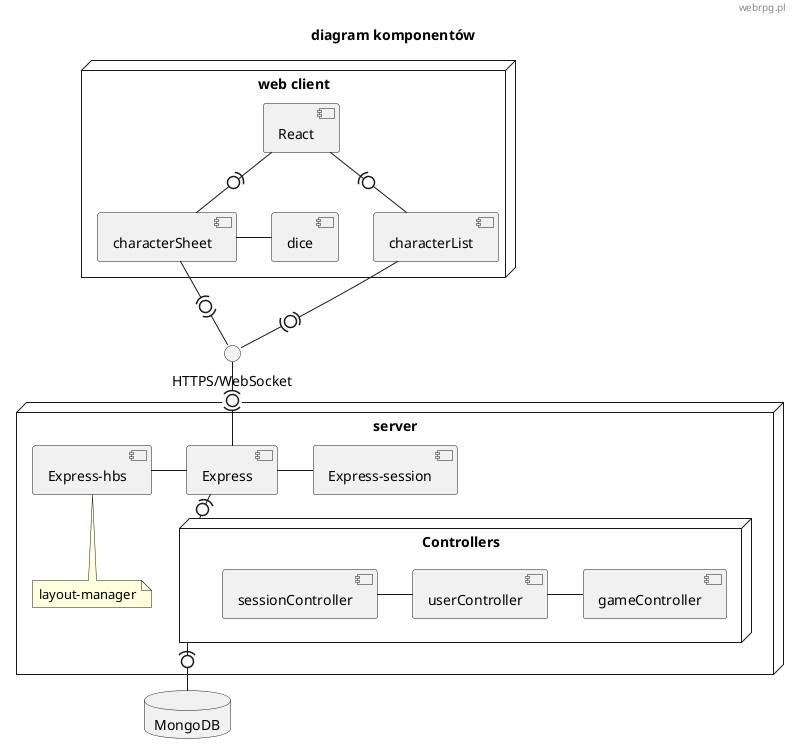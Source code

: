 @startuml
skinparam defaultFontName "Comic Sans MS"
header webrpg.pl
title "diagram komponentów"
'left to right direction

interface "HTTPS/WebSocket" as HTTPS

node "web client" {
    '[View] <-- HTTPS
    [React] -(0- [characterSheet] 
    [React] -(0- [characterList]
    [characterSheet] -(0)- HTTPS
    [characterSheet] - [dice]
    [characterList] -(0)- HTTPS

}

node "server" {
    
    HTTPS -(0)- [Express]
    [Express-hbs] - [Express]
    [Express] - [Express-session]
    note bottom of [Express-hbs]
        layout-manager
    end note


    [Express] -(0- Controllers
    node Controllers {
        [sessionController] - [userController]
        [userController] - [gameController]
    }

}


database "MongoDB"
Controllers -(0- MongoDB

@enduml